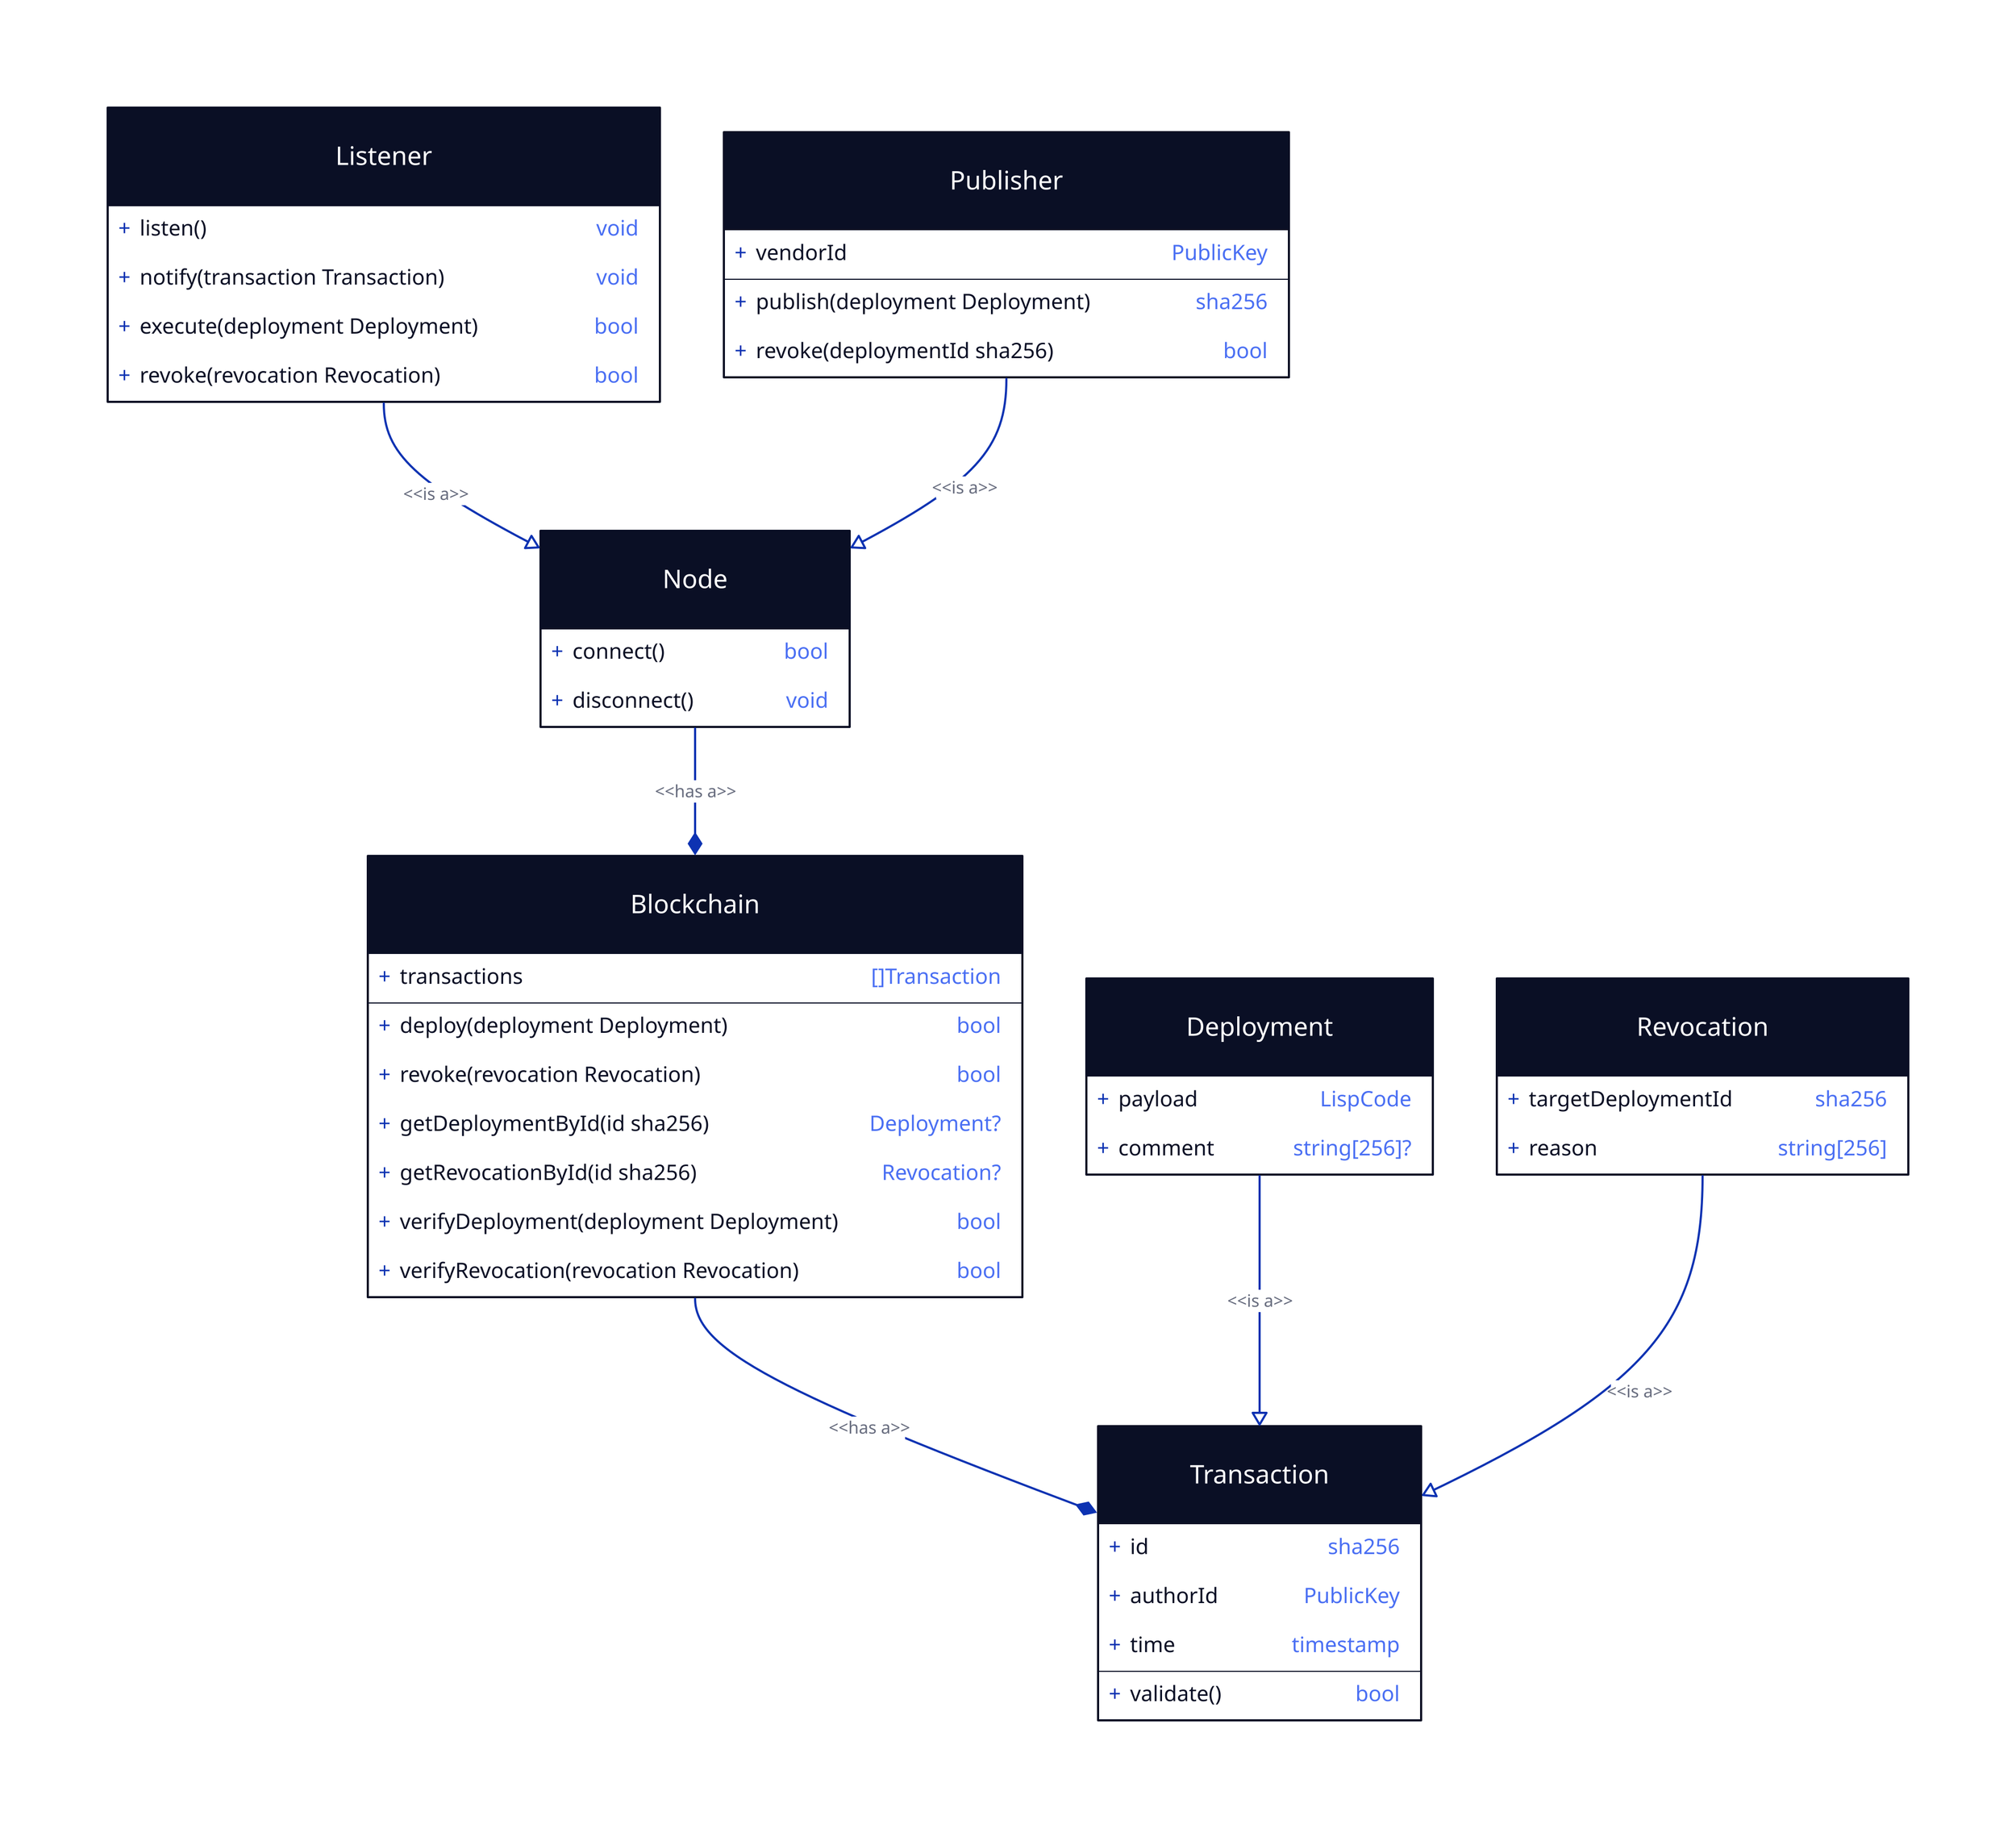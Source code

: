 # Class definitions.
Blockchain: {
  shape: class
  transactions: "[]Transaction"
  deploy(deployment Deployment): bool
  revoke(revocation Revocation): bool
  getDeploymentById(id sha256): "Deployment?"
  getRevocationById(id sha256): "Revocation?"
  verifyDeployment(deployment Deployment): bool
  verifyRevocation(revocation Revocation): bool
}

Transaction: {
  shape: class
  id: sha256
  authorId: PublicKey
  time: timestamp
  validate(): bool
}

Deployment: {
  shape: class
  payload: LispCode
  comment: "string[256]?"
}

Revocation: {
  shape: class
  targetDeploymentId: sha256
  reason: "string[256]"
}

Agent: "Node" {
  shape: class
  connect(): bool
  disconnect(): void
}

Listener: {
  shape: class
  listen(): void
  notify(transaction Transaction): void
  execute(deployment Deployment): bool
  revoke(revocation Revocation): bool
}

Publisher: {
  shape: class
  vendorId: PublicKey
  publish(deployment Deployment): sha256
  revoke(deploymentId sha256): bool
}

# Connections.
Blockchain -> Transaction: "<<has a>>" {
  target-arrowhead: {
    shape: diamond
    style: {
      filled: true
    }
  }
}

Agent -> Blockchain: "<<has a>>" {
  target-arrowhead: {
    shape: diamond
    style: {
      filled: true
    }
  }
}

Listener -> Agent: "<<is a>>" {
  target-arrowhead: {
    shape: triangle
    style: {
      filled: false
    }
  }
}

Publisher -> Agent: "<<is a>>" {
  target-arrowhead: {
    shape: triangle
    style: {
      filled: false
    }
  }
}

Deployment -> Transaction: "<<is a>>" {
  target-arrowhead: {
    shape: triangle
    style: {
      filled: false
    }
  }
}

Revocation -> Transaction: "<<is a>>" {
  target-arrowhead: {
    shape: triangle
    style: {
      filled: false
    }
  }
}
